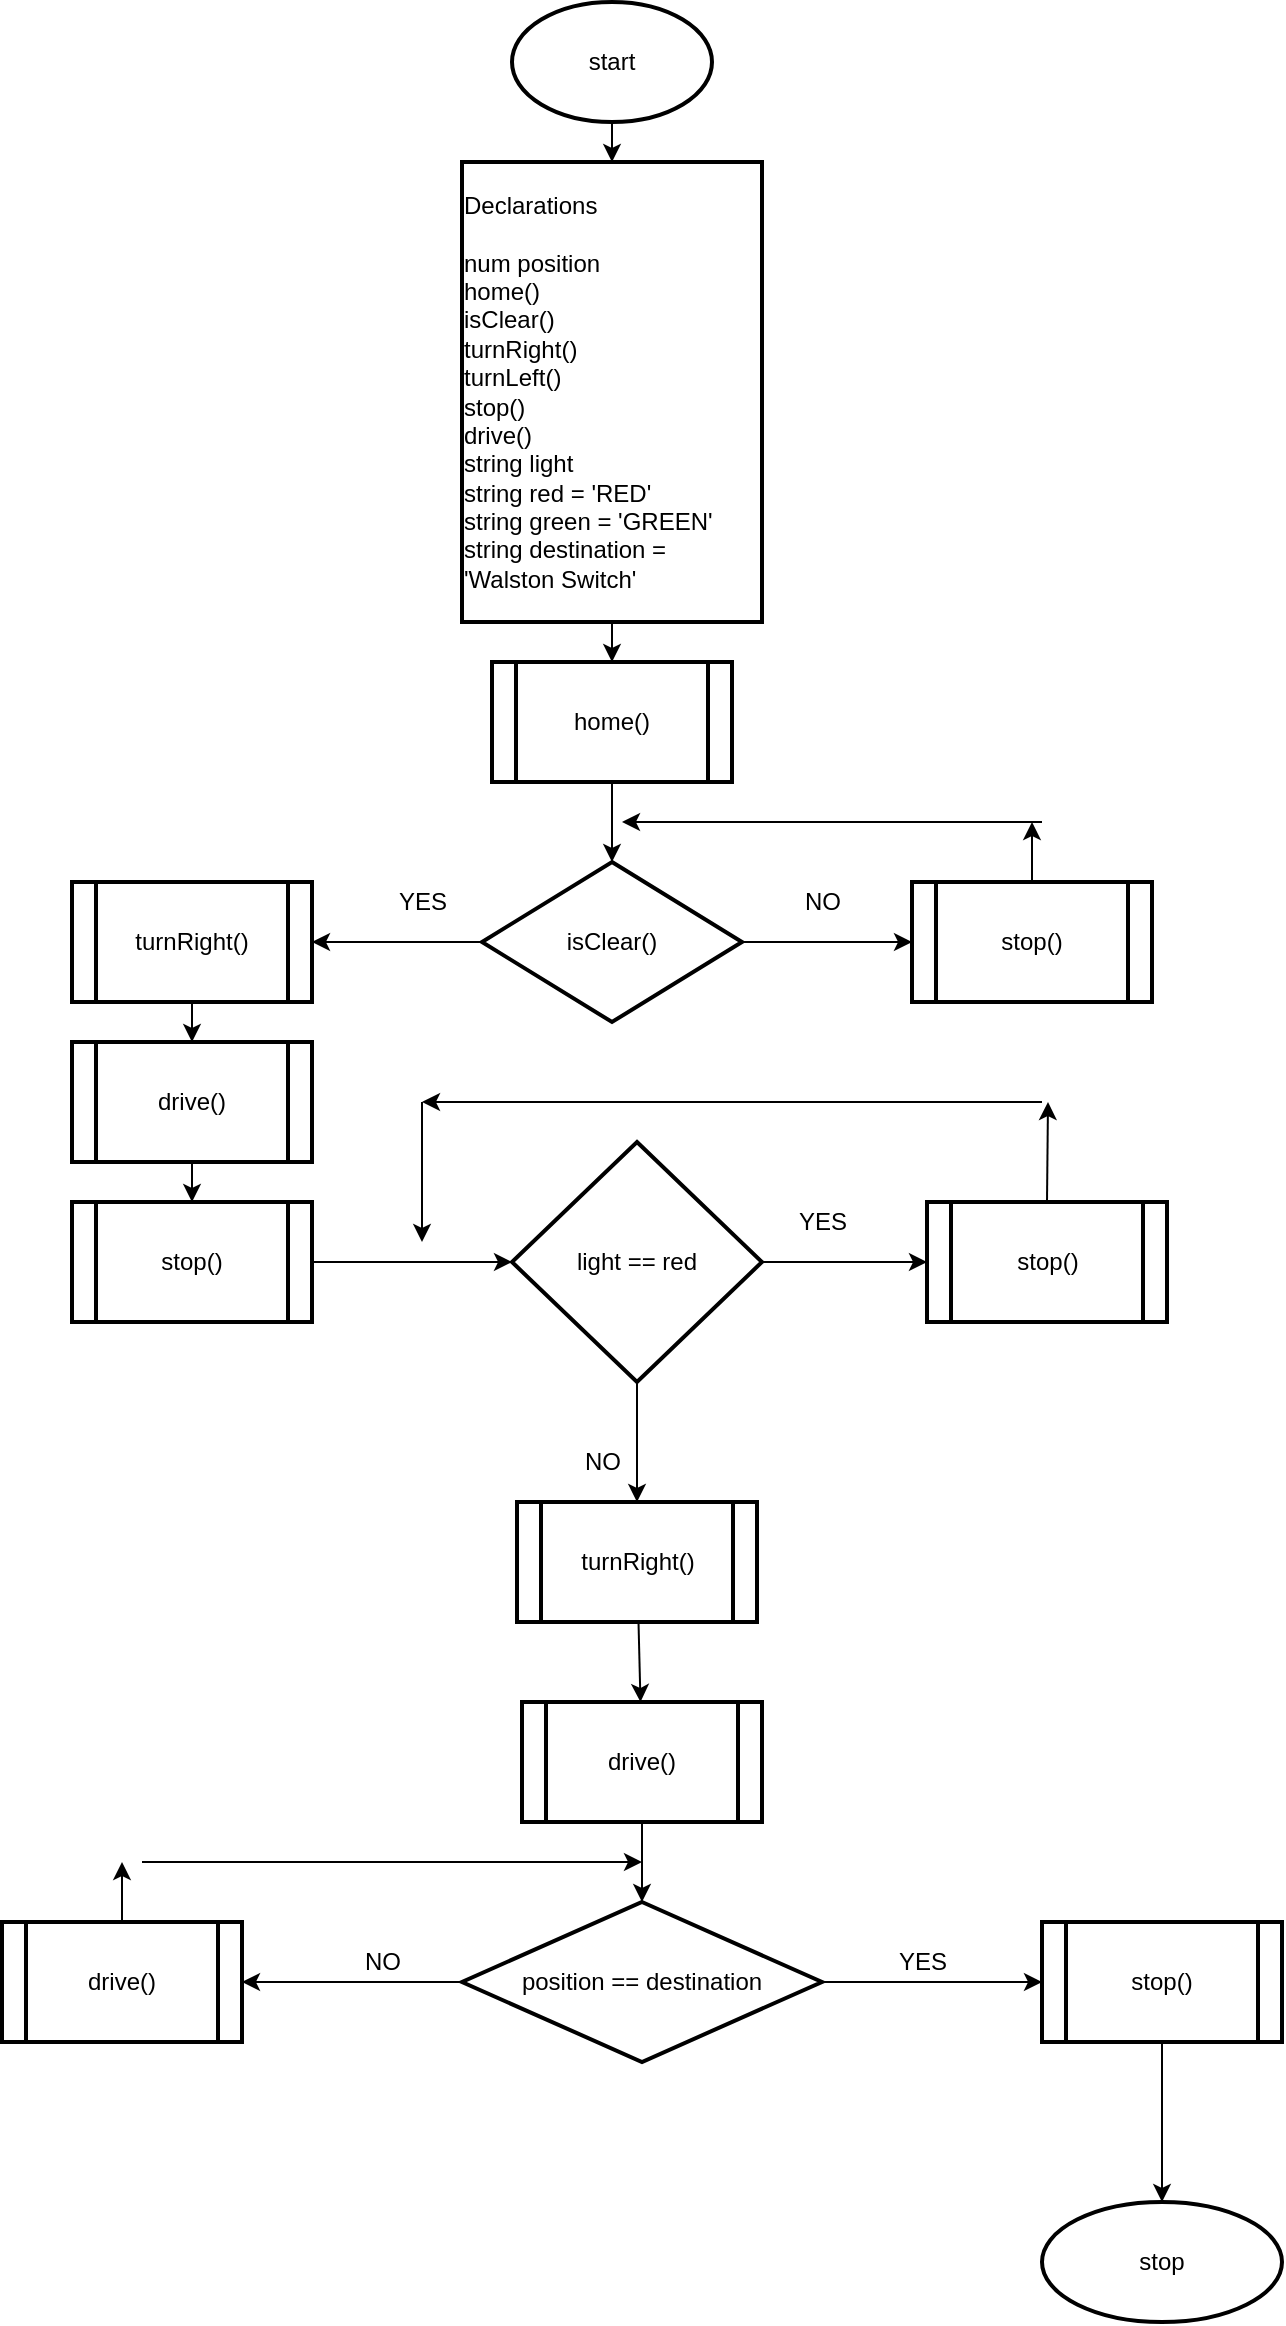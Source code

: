 <mxfile>
    <diagram id="4J4WQjyTv6aZTjxQ5bi3" name="Page-1">
        <mxGraphModel dx="2048" dy="1805" grid="1" gridSize="10" guides="1" tooltips="1" connect="1" arrows="1" fold="1" page="1" pageScale="1" pageWidth="850" pageHeight="1100" math="0" shadow="0">
            <root>
                <mxCell id="0"/>
                <mxCell id="1" parent="0"/>
                <mxCell id="4" value="" style="edgeStyle=none;html=1;" edge="1" parent="1" source="2" target="3">
                    <mxGeometry relative="1" as="geometry"/>
                </mxCell>
                <mxCell id="2" value="start" style="strokeWidth=2;html=1;shape=mxgraph.flowchart.start_1;whiteSpace=wrap;" vertex="1" parent="1">
                    <mxGeometry x="245" y="-10" width="100" height="60" as="geometry"/>
                </mxCell>
                <mxCell id="6" value="" style="edgeStyle=none;html=1;" edge="1" parent="1" source="3" target="5">
                    <mxGeometry relative="1" as="geometry"/>
                </mxCell>
                <mxCell id="3" value="&lt;div style=&quot;text-align: left&quot;&gt;&lt;span&gt;Declarations&lt;/span&gt;&lt;/div&gt;&lt;div style=&quot;text-align: left&quot;&gt;&lt;br&gt;&lt;/div&gt;&lt;div style=&quot;text-align: left&quot;&gt;num position&lt;/div&gt;&lt;div style=&quot;text-align: left&quot;&gt;home()&lt;/div&gt;&lt;div style=&quot;text-align: left&quot;&gt;isClear()&lt;/div&gt;&lt;div style=&quot;text-align: left&quot;&gt;&lt;span&gt;turnRight()&lt;/span&gt;&lt;/div&gt;&lt;div style=&quot;text-align: left&quot;&gt;&lt;span&gt;turnLeft()&lt;/span&gt;&lt;/div&gt;&lt;div style=&quot;text-align: left&quot;&gt;&lt;span&gt;stop()&lt;/span&gt;&lt;/div&gt;&lt;div style=&quot;text-align: left&quot;&gt;&lt;span&gt;drive()&lt;/span&gt;&lt;/div&gt;&lt;div style=&quot;text-align: left&quot;&gt;&lt;span&gt;string light&lt;/span&gt;&lt;/div&gt;&lt;div style=&quot;text-align: left&quot;&gt;&lt;span&gt;string red = 'RED'&lt;/span&gt;&lt;/div&gt;&lt;div style=&quot;text-align: left&quot;&gt;&lt;span&gt;string green = 'GREEN'&lt;/span&gt;&lt;/div&gt;&lt;div style=&quot;text-align: left&quot;&gt;&lt;span&gt;string destination = 'Walston Switch'&lt;/span&gt;&lt;/div&gt;" style="whiteSpace=wrap;html=1;strokeWidth=2;" vertex="1" parent="1">
                    <mxGeometry x="220" y="70" width="150" height="230" as="geometry"/>
                </mxCell>
                <mxCell id="8" value="" style="edgeStyle=none;html=1;" edge="1" parent="1" source="5" target="7">
                    <mxGeometry relative="1" as="geometry"/>
                </mxCell>
                <mxCell id="5" value="home()" style="shape=process;whiteSpace=wrap;html=1;backgroundOutline=1;strokeWidth=2;" vertex="1" parent="1">
                    <mxGeometry x="235" y="320" width="120" height="60" as="geometry"/>
                </mxCell>
                <mxCell id="10" value="" style="edgeStyle=none;html=1;" edge="1" parent="1" source="7" target="9">
                    <mxGeometry relative="1" as="geometry"/>
                </mxCell>
                <mxCell id="12" value="" style="edgeStyle=none;html=1;" edge="1" parent="1" source="7" target="11">
                    <mxGeometry relative="1" as="geometry"/>
                </mxCell>
                <mxCell id="7" value="isClear()" style="rhombus;whiteSpace=wrap;html=1;strokeWidth=2;" vertex="1" parent="1">
                    <mxGeometry x="230" y="420" width="130" height="80" as="geometry"/>
                </mxCell>
                <mxCell id="18" value="" style="edgeStyle=none;html=1;" edge="1" parent="1" source="9" target="17">
                    <mxGeometry relative="1" as="geometry"/>
                </mxCell>
                <mxCell id="9" value="turnRight()" style="shape=process;whiteSpace=wrap;html=1;backgroundOutline=1;strokeWidth=2;" vertex="1" parent="1">
                    <mxGeometry x="25" y="430" width="120" height="60" as="geometry"/>
                </mxCell>
                <mxCell id="15" style="edgeStyle=none;html=1;exitX=0.5;exitY=0;exitDx=0;exitDy=0;" edge="1" parent="1" source="11">
                    <mxGeometry relative="1" as="geometry">
                        <mxPoint x="505" y="400" as="targetPoint"/>
                    </mxGeometry>
                </mxCell>
                <mxCell id="11" value="stop()" style="shape=process;whiteSpace=wrap;html=1;backgroundOutline=1;strokeWidth=2;" vertex="1" parent="1">
                    <mxGeometry x="445" y="430" width="120" height="60" as="geometry"/>
                </mxCell>
                <mxCell id="13" value="YES" style="text;html=1;align=center;verticalAlign=middle;resizable=0;points=[];autosize=1;strokeColor=none;fillColor=none;" vertex="1" parent="1">
                    <mxGeometry x="180" y="430" width="40" height="20" as="geometry"/>
                </mxCell>
                <mxCell id="14" value="NO" style="text;html=1;align=center;verticalAlign=middle;resizable=0;points=[];autosize=1;strokeColor=none;fillColor=none;" vertex="1" parent="1">
                    <mxGeometry x="385" y="430" width="30" height="20" as="geometry"/>
                </mxCell>
                <mxCell id="16" value="" style="endArrow=classic;html=1;" edge="1" parent="1">
                    <mxGeometry width="50" height="50" relative="1" as="geometry">
                        <mxPoint x="510" y="400" as="sourcePoint"/>
                        <mxPoint x="300" y="400" as="targetPoint"/>
                    </mxGeometry>
                </mxCell>
                <mxCell id="22" value="" style="edgeStyle=none;html=1;" edge="1" parent="1" source="17" target="21">
                    <mxGeometry relative="1" as="geometry"/>
                </mxCell>
                <mxCell id="17" value="drive()" style="shape=process;whiteSpace=wrap;html=1;backgroundOutline=1;strokeWidth=2;" vertex="1" parent="1">
                    <mxGeometry x="25" y="510" width="120" height="60" as="geometry"/>
                </mxCell>
                <mxCell id="24" value="" style="edgeStyle=none;html=1;" edge="1" parent="1" source="21" target="23">
                    <mxGeometry relative="1" as="geometry"/>
                </mxCell>
                <mxCell id="21" value="stop()" style="shape=process;whiteSpace=wrap;html=1;backgroundOutline=1;strokeWidth=2;" vertex="1" parent="1">
                    <mxGeometry x="25" y="590" width="120" height="60" as="geometry"/>
                </mxCell>
                <mxCell id="26" value="" style="edgeStyle=none;html=1;" edge="1" parent="1" source="23" target="25">
                    <mxGeometry relative="1" as="geometry"/>
                </mxCell>
                <mxCell id="28" value="" style="edgeStyle=none;html=1;" edge="1" parent="1" source="23" target="27">
                    <mxGeometry relative="1" as="geometry"/>
                </mxCell>
                <mxCell id="23" value="light == red" style="rhombus;whiteSpace=wrap;html=1;strokeWidth=2;" vertex="1" parent="1">
                    <mxGeometry x="245" y="560" width="125" height="120" as="geometry"/>
                </mxCell>
                <mxCell id="35" value="" style="edgeStyle=none;html=1;" edge="1" parent="1" source="25" target="34">
                    <mxGeometry relative="1" as="geometry"/>
                </mxCell>
                <mxCell id="25" value="turnRight()" style="shape=process;whiteSpace=wrap;html=1;backgroundOutline=1;strokeWidth=2;" vertex="1" parent="1">
                    <mxGeometry x="247.5" y="740" width="120" height="60" as="geometry"/>
                </mxCell>
                <mxCell id="31" style="edgeStyle=none;html=1;exitX=0.5;exitY=0;exitDx=0;exitDy=0;" edge="1" parent="1" source="27">
                    <mxGeometry relative="1" as="geometry">
                        <mxPoint x="513" y="540" as="targetPoint"/>
                    </mxGeometry>
                </mxCell>
                <mxCell id="27" value="stop()" style="shape=process;whiteSpace=wrap;html=1;backgroundOutline=1;strokeWidth=2;" vertex="1" parent="1">
                    <mxGeometry x="452.5" y="590" width="120" height="60" as="geometry"/>
                </mxCell>
                <mxCell id="29" value="NO" style="text;html=1;align=center;verticalAlign=middle;resizable=0;points=[];autosize=1;strokeColor=none;fillColor=none;" vertex="1" parent="1">
                    <mxGeometry x="275" y="710" width="30" height="20" as="geometry"/>
                </mxCell>
                <mxCell id="30" value="YES" style="text;html=1;align=center;verticalAlign=middle;resizable=0;points=[];autosize=1;strokeColor=none;fillColor=none;" vertex="1" parent="1">
                    <mxGeometry x="380" y="590" width="40" height="20" as="geometry"/>
                </mxCell>
                <mxCell id="32" value="" style="endArrow=classic;html=1;" edge="1" parent="1">
                    <mxGeometry width="50" height="50" relative="1" as="geometry">
                        <mxPoint x="510" y="540" as="sourcePoint"/>
                        <mxPoint x="200" y="540" as="targetPoint"/>
                    </mxGeometry>
                </mxCell>
                <mxCell id="33" value="" style="endArrow=classic;html=1;" edge="1" parent="1">
                    <mxGeometry width="50" height="50" relative="1" as="geometry">
                        <mxPoint x="200" y="540" as="sourcePoint"/>
                        <mxPoint x="200" y="610" as="targetPoint"/>
                    </mxGeometry>
                </mxCell>
                <mxCell id="37" value="" style="edgeStyle=none;html=1;" edge="1" parent="1" source="34" target="36">
                    <mxGeometry relative="1" as="geometry"/>
                </mxCell>
                <mxCell id="34" value="drive()" style="shape=process;whiteSpace=wrap;html=1;backgroundOutline=1;strokeWidth=2;" vertex="1" parent="1">
                    <mxGeometry x="250" y="840" width="120" height="60" as="geometry"/>
                </mxCell>
                <mxCell id="39" value="" style="edgeStyle=none;html=1;" edge="1" parent="1" source="36" target="38">
                    <mxGeometry relative="1" as="geometry"/>
                </mxCell>
                <mxCell id="41" value="" style="edgeStyle=none;html=1;" edge="1" parent="1" source="36" target="40">
                    <mxGeometry relative="1" as="geometry"/>
                </mxCell>
                <mxCell id="36" value="position == destination" style="rhombus;whiteSpace=wrap;html=1;strokeWidth=2;" vertex="1" parent="1">
                    <mxGeometry x="220" y="940" width="180" height="80" as="geometry"/>
                </mxCell>
                <mxCell id="46" style="edgeStyle=none;html=1;exitX=0.5;exitY=0;exitDx=0;exitDy=0;" edge="1" parent="1" source="38">
                    <mxGeometry relative="1" as="geometry">
                        <mxPoint x="50" y="920" as="targetPoint"/>
                    </mxGeometry>
                </mxCell>
                <mxCell id="38" value="drive()" style="shape=process;whiteSpace=wrap;html=1;backgroundOutline=1;strokeWidth=2;" vertex="1" parent="1">
                    <mxGeometry x="-10" y="950" width="120" height="60" as="geometry"/>
                </mxCell>
                <mxCell id="45" value="" style="edgeStyle=none;html=1;" edge="1" parent="1" source="40" target="44">
                    <mxGeometry relative="1" as="geometry"/>
                </mxCell>
                <mxCell id="40" value="stop()" style="shape=process;whiteSpace=wrap;html=1;backgroundOutline=1;strokeWidth=2;" vertex="1" parent="1">
                    <mxGeometry x="510" y="950" width="120" height="60" as="geometry"/>
                </mxCell>
                <mxCell id="42" value="NO" style="text;html=1;align=center;verticalAlign=middle;resizable=0;points=[];autosize=1;strokeColor=none;fillColor=none;" vertex="1" parent="1">
                    <mxGeometry x="165" y="960" width="30" height="20" as="geometry"/>
                </mxCell>
                <mxCell id="43" value="YES" style="text;html=1;align=center;verticalAlign=middle;resizable=0;points=[];autosize=1;strokeColor=none;fillColor=none;" vertex="1" parent="1">
                    <mxGeometry x="430" y="960" width="40" height="20" as="geometry"/>
                </mxCell>
                <mxCell id="44" value="stop" style="ellipse;whiteSpace=wrap;html=1;strokeWidth=2;" vertex="1" parent="1">
                    <mxGeometry x="510" y="1090" width="120" height="60" as="geometry"/>
                </mxCell>
                <mxCell id="47" value="" style="endArrow=classic;html=1;" edge="1" parent="1">
                    <mxGeometry width="50" height="50" relative="1" as="geometry">
                        <mxPoint x="60" y="920" as="sourcePoint"/>
                        <mxPoint x="310" y="920" as="targetPoint"/>
                    </mxGeometry>
                </mxCell>
            </root>
        </mxGraphModel>
    </diagram>
</mxfile>